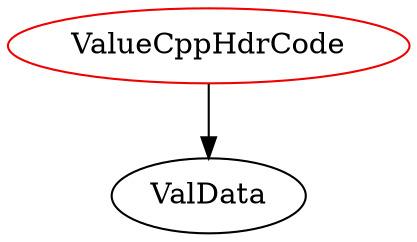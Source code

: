 digraph valuecpphdrcode{
ValueCppHdrCode -> ValData;
ValueCppHdrCode	[shape=oval, color=red2, label="ValueCppHdrCode"];
}
